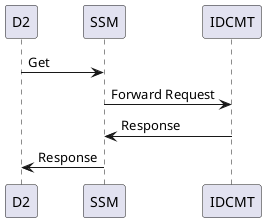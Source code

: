 
@startuml

participant D2
participant SSM
participant IDCMT

D2 -> SSM : Get
SSM -> IDCMT : Forward Request
IDCMT -> SSM : Response
SSM -> D2 : Response

@enduml
